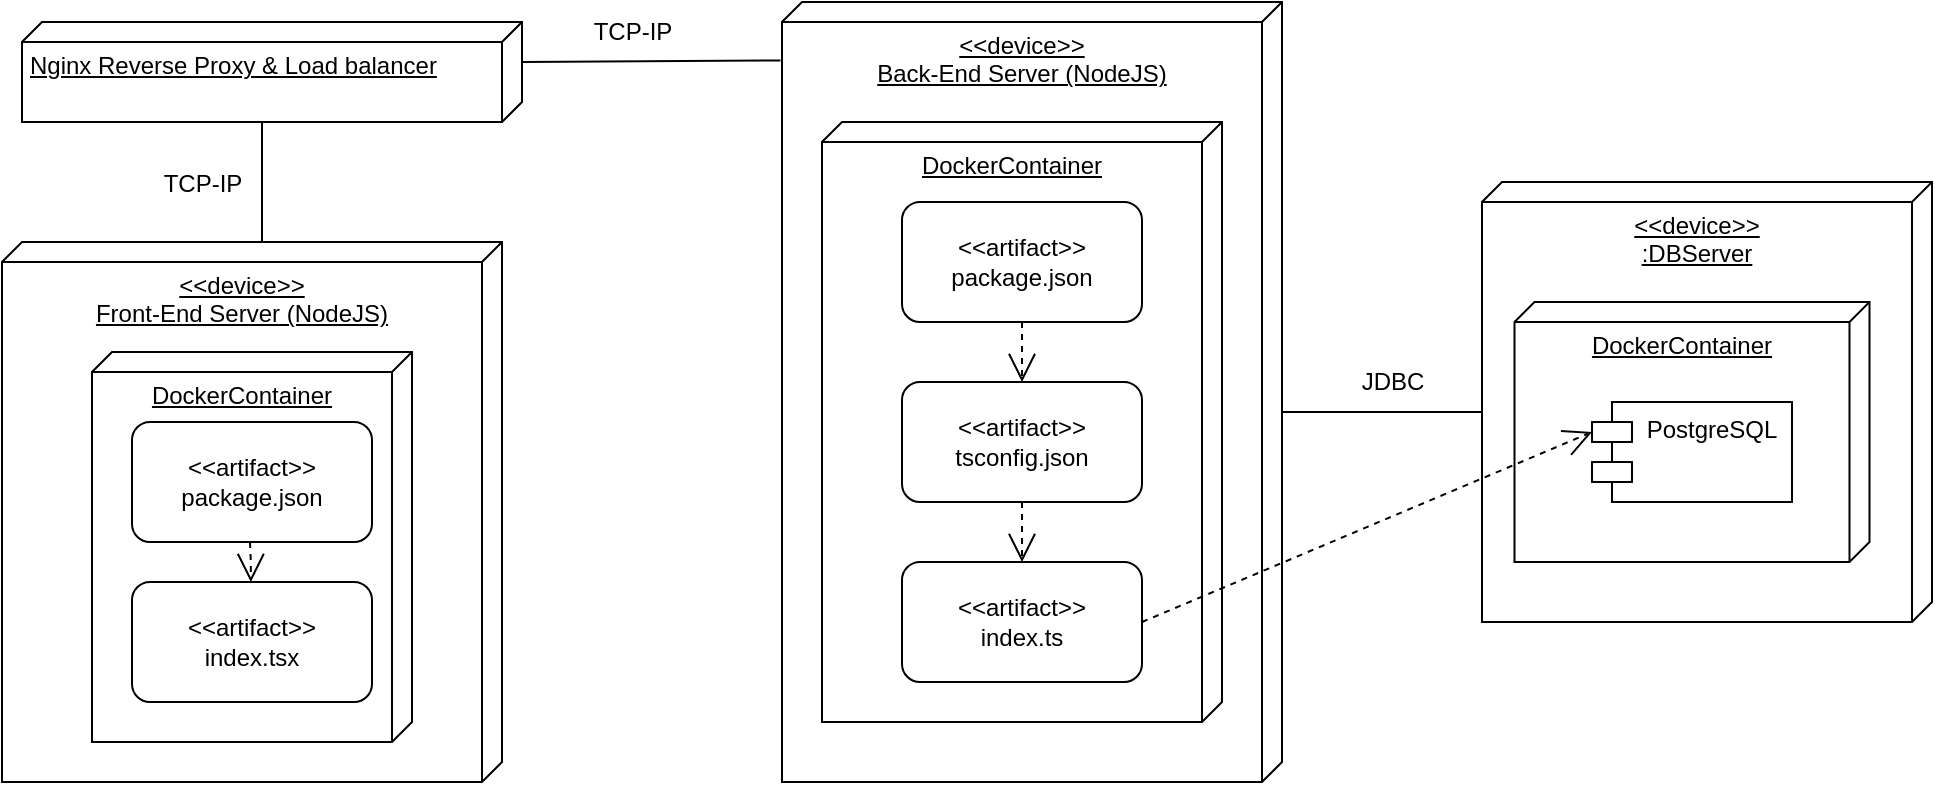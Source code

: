 <mxfile version="21.2.1" type="github">
  <diagram name="Сторінка-1" id="VIs9Ypq6vh0JkyxJYe2f">
    <mxGraphModel dx="1195" dy="657" grid="1" gridSize="10" guides="1" tooltips="1" connect="1" arrows="1" fold="1" page="1" pageScale="1" pageWidth="827" pageHeight="1169" math="0" shadow="0">
      <root>
        <mxCell id="0" />
        <mxCell id="1" parent="0" />
        <mxCell id="NHtIoTTWPiNgL2e_DlBW-18" value="&amp;lt;&amp;lt;device&amp;gt;&amp;gt;&lt;br&gt;:DBServer" style="verticalAlign=top;align=center;spacingTop=8;spacingLeft=2;spacingRight=12;shape=cube;size=10;direction=south;fontStyle=4;html=1;whiteSpace=wrap;" parent="1" vertex="1">
          <mxGeometry x="900" y="200" width="225" height="220" as="geometry" />
        </mxCell>
        <mxCell id="NHtIoTTWPiNgL2e_DlBW-17" value="DockerContainer" style="verticalAlign=top;align=center;spacingTop=8;spacingLeft=2;spacingRight=12;shape=cube;size=10;direction=south;fontStyle=4;html=1;whiteSpace=wrap;" parent="1" vertex="1">
          <mxGeometry x="916.25" y="260" width="177.5" height="130" as="geometry" />
        </mxCell>
        <mxCell id="NHtIoTTWPiNgL2e_DlBW-4" value="&amp;lt;&amp;lt;device&amp;gt;&amp;gt;&lt;br&gt;Front-End Server (NodeJS)" style="verticalAlign=top;align=center;spacingTop=8;spacingLeft=2;spacingRight=12;shape=cube;size=10;direction=south;fontStyle=4;html=1;whiteSpace=wrap;" parent="1" vertex="1">
          <mxGeometry x="160" y="230" width="250" height="270" as="geometry" />
        </mxCell>
        <mxCell id="NHtIoTTWPiNgL2e_DlBW-5" value="DockerContainer" style="verticalAlign=top;align=center;spacingTop=8;spacingLeft=2;spacingRight=12;shape=cube;size=10;direction=south;fontStyle=4;html=1;whiteSpace=wrap;" parent="1" vertex="1">
          <mxGeometry x="205" y="285" width="160" height="195" as="geometry" />
        </mxCell>
        <mxCell id="NHtIoTTWPiNgL2e_DlBW-6" value="&amp;lt;&amp;lt;artifact&amp;gt;&amp;gt;&lt;br&gt;index.tsx" style="rounded=1;whiteSpace=wrap;html=1;" parent="1" vertex="1">
          <mxGeometry x="225" y="400" width="120" height="60" as="geometry" />
        </mxCell>
        <mxCell id="NHtIoTTWPiNgL2e_DlBW-7" value="&amp;lt;&amp;lt;device&amp;gt;&amp;gt;&lt;br&gt;Back-End Server (NodeJS)" style="verticalAlign=top;align=center;spacingTop=8;spacingLeft=2;spacingRight=12;shape=cube;size=10;direction=south;fontStyle=4;html=1;whiteSpace=wrap;" parent="1" vertex="1">
          <mxGeometry x="550" y="110" width="250" height="390" as="geometry" />
        </mxCell>
        <mxCell id="NHtIoTTWPiNgL2e_DlBW-8" value="DockerContainer" style="verticalAlign=top;align=center;spacingTop=8;spacingLeft=2;spacingRight=12;shape=cube;size=10;direction=south;fontStyle=4;html=1;whiteSpace=wrap;" parent="1" vertex="1">
          <mxGeometry x="570" y="170" width="200" height="300" as="geometry" />
        </mxCell>
        <mxCell id="NHtIoTTWPiNgL2e_DlBW-10" value="PostgreSQL" style="shape=module;align=left;spacingLeft=20;align=center;verticalAlign=top;whiteSpace=wrap;html=1;" parent="1" vertex="1">
          <mxGeometry x="955" y="310" width="100" height="50" as="geometry" />
        </mxCell>
        <mxCell id="NHtIoTTWPiNgL2e_DlBW-19" value="&amp;lt;&amp;lt;artifact&amp;gt;&amp;gt;&lt;br&gt;package.json" style="rounded=1;whiteSpace=wrap;html=1;" parent="1" vertex="1">
          <mxGeometry x="610" y="210" width="120" height="60" as="geometry" />
        </mxCell>
        <mxCell id="NHtIoTTWPiNgL2e_DlBW-20" value="&amp;lt;&amp;lt;artifact&amp;gt;&amp;gt;&lt;br&gt;tsconfig.json" style="rounded=1;whiteSpace=wrap;html=1;" parent="1" vertex="1">
          <mxGeometry x="610" y="300" width="120" height="60" as="geometry" />
        </mxCell>
        <mxCell id="12zylDBrCs5RU-ytPPB6-1" value="Nginx Reverse Proxy &amp;amp; Load balancer" style="verticalAlign=top;align=left;spacingTop=8;spacingLeft=2;spacingRight=12;shape=cube;size=10;direction=south;fontStyle=4;html=1;whiteSpace=wrap;" vertex="1" parent="1">
          <mxGeometry x="170" y="120" width="250" height="50" as="geometry" />
        </mxCell>
        <mxCell id="12zylDBrCs5RU-ytPPB6-2" value="&amp;lt;&amp;lt;artifact&amp;gt;&amp;gt;&lt;br&gt;index.ts" style="rounded=1;whiteSpace=wrap;html=1;" vertex="1" parent="1">
          <mxGeometry x="610" y="390" width="120" height="60" as="geometry" />
        </mxCell>
        <mxCell id="12zylDBrCs5RU-ytPPB6-3" value="&amp;lt;&amp;lt;artifact&amp;gt;&amp;gt;&lt;br&gt;package.json" style="rounded=1;whiteSpace=wrap;html=1;" vertex="1" parent="1">
          <mxGeometry x="225" y="320" width="120" height="60" as="geometry" />
        </mxCell>
        <mxCell id="12zylDBrCs5RU-ytPPB6-7" value="TCP-IP" style="text;html=1;align=center;verticalAlign=middle;resizable=0;points=[];autosize=1;strokeColor=none;fillColor=none;" vertex="1" parent="1">
          <mxGeometry x="230" y="186" width="60" height="30" as="geometry" />
        </mxCell>
        <mxCell id="12zylDBrCs5RU-ytPPB6-8" value="JDBC" style="text;html=1;align=center;verticalAlign=middle;resizable=0;points=[];autosize=1;strokeColor=none;fillColor=none;" vertex="1" parent="1">
          <mxGeometry x="830" y="285" width="50" height="30" as="geometry" />
        </mxCell>
        <mxCell id="12zylDBrCs5RU-ytPPB6-9" value="TCP-IP" style="text;html=1;align=center;verticalAlign=middle;resizable=0;points=[];autosize=1;strokeColor=none;fillColor=none;" vertex="1" parent="1">
          <mxGeometry x="445" y="110" width="60" height="30" as="geometry" />
        </mxCell>
        <mxCell id="12zylDBrCs5RU-ytPPB6-10" value="" style="endArrow=open;endSize=12;dashed=1;html=1;rounded=0;entryX=0;entryY=0;entryDx=0;entryDy=15;entryPerimeter=0;exitX=1;exitY=0.5;exitDx=0;exitDy=0;" edge="1" parent="1" source="12zylDBrCs5RU-ytPPB6-2" target="NHtIoTTWPiNgL2e_DlBW-10">
          <mxGeometry width="160" relative="1" as="geometry">
            <mxPoint x="600" y="340" as="sourcePoint" />
            <mxPoint x="760" y="340" as="targetPoint" />
          </mxGeometry>
        </mxCell>
        <mxCell id="12zylDBrCs5RU-ytPPB6-11" value="" style="endArrow=none;html=1;rounded=0;exitX=0;exitY=0;exitDx=20;exitDy=0;exitPerimeter=0;entryX=0.075;entryY=1.003;entryDx=0;entryDy=0;entryPerimeter=0;" edge="1" parent="1" source="12zylDBrCs5RU-ytPPB6-1" target="NHtIoTTWPiNgL2e_DlBW-7">
          <mxGeometry width="50" height="50" relative="1" as="geometry">
            <mxPoint x="630" y="350" as="sourcePoint" />
            <mxPoint x="680" y="300" as="targetPoint" />
          </mxGeometry>
        </mxCell>
        <mxCell id="12zylDBrCs5RU-ytPPB6-12" value="" style="endArrow=none;html=1;rounded=0;exitX=0;exitY=0;exitDx=50;exitDy=130;exitPerimeter=0;entryX=0;entryY=0;entryDx=0;entryDy=120;entryPerimeter=0;" edge="1" parent="1" source="12zylDBrCs5RU-ytPPB6-1" target="NHtIoTTWPiNgL2e_DlBW-4">
          <mxGeometry width="50" height="50" relative="1" as="geometry">
            <mxPoint x="420" y="150" as="sourcePoint" />
            <mxPoint x="559" y="149" as="targetPoint" />
          </mxGeometry>
        </mxCell>
        <mxCell id="12zylDBrCs5RU-ytPPB6-13" value="" style="endArrow=none;html=1;rounded=0;entryX=0;entryY=0;entryDx=115;entryDy=225;entryPerimeter=0;" edge="1" parent="1" target="NHtIoTTWPiNgL2e_DlBW-18">
          <mxGeometry width="50" height="50" relative="1" as="geometry">
            <mxPoint x="800" y="315" as="sourcePoint" />
            <mxPoint x="929" y="310" as="targetPoint" />
          </mxGeometry>
        </mxCell>
        <mxCell id="12zylDBrCs5RU-ytPPB6-14" value="" style="endArrow=open;endSize=12;dashed=1;html=1;rounded=0;exitX=0.5;exitY=1;exitDx=0;exitDy=0;" edge="1" parent="1" source="NHtIoTTWPiNgL2e_DlBW-19">
          <mxGeometry width="160" relative="1" as="geometry">
            <mxPoint x="740" y="430" as="sourcePoint" />
            <mxPoint x="670" y="300" as="targetPoint" />
          </mxGeometry>
        </mxCell>
        <mxCell id="12zylDBrCs5RU-ytPPB6-15" value="" style="endArrow=open;endSize=12;dashed=1;html=1;rounded=0;exitX=0.5;exitY=1;exitDx=0;exitDy=0;" edge="1" parent="1" source="NHtIoTTWPiNgL2e_DlBW-20" target="12zylDBrCs5RU-ytPPB6-2">
          <mxGeometry width="160" relative="1" as="geometry">
            <mxPoint x="680" y="280" as="sourcePoint" />
            <mxPoint x="680" y="310" as="targetPoint" />
            <Array as="points">
              <mxPoint x="670" y="380" />
            </Array>
          </mxGeometry>
        </mxCell>
        <mxCell id="12zylDBrCs5RU-ytPPB6-16" value="" style="endArrow=open;endSize=12;dashed=1;html=1;rounded=0;" edge="1" parent="1">
          <mxGeometry width="160" relative="1" as="geometry">
            <mxPoint x="284" y="380" as="sourcePoint" />
            <mxPoint x="284.41" y="400" as="targetPoint" />
            <Array as="points">
              <mxPoint x="284.41" y="390" />
            </Array>
          </mxGeometry>
        </mxCell>
      </root>
    </mxGraphModel>
  </diagram>
</mxfile>
